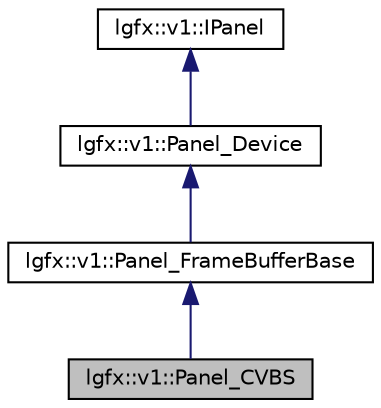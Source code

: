 digraph "lgfx::v1::Panel_CVBS"
{
 // LATEX_PDF_SIZE
  edge [fontname="Helvetica",fontsize="10",labelfontname="Helvetica",labelfontsize="10"];
  node [fontname="Helvetica",fontsize="10",shape=record];
  Node1 [label="lgfx::v1::Panel_CVBS",height=0.2,width=0.4,color="black", fillcolor="grey75", style="filled", fontcolor="black",tooltip=" "];
  Node2 -> Node1 [dir="back",color="midnightblue",fontsize="10",style="solid",fontname="Helvetica"];
  Node2 [label="lgfx::v1::Panel_FrameBufferBase",height=0.2,width=0.4,color="black", fillcolor="white", style="filled",URL="$structlgfx_1_1v1_1_1Panel__FrameBufferBase.html",tooltip=" "];
  Node3 -> Node2 [dir="back",color="midnightblue",fontsize="10",style="solid",fontname="Helvetica"];
  Node3 [label="lgfx::v1::Panel_Device",height=0.2,width=0.4,color="black", fillcolor="white", style="filled",URL="$structlgfx_1_1v1_1_1Panel__Device.html",tooltip=" "];
  Node4 -> Node3 [dir="back",color="midnightblue",fontsize="10",style="solid",fontname="Helvetica"];
  Node4 [label="lgfx::v1::IPanel",height=0.2,width=0.4,color="black", fillcolor="white", style="filled",URL="$structlgfx_1_1v1_1_1IPanel.html",tooltip=" "];
}
